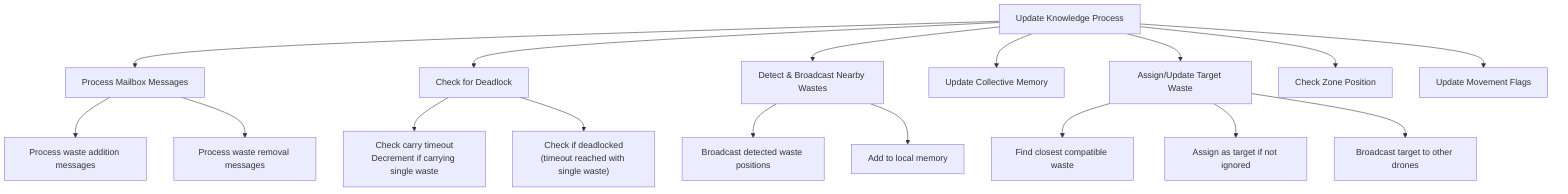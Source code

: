 flowchart TD
    Update["Update Knowledge Process"] --> U1["Process Mailbox Messages"]
    Update --> U2["Check for Deadlock"]
    Update --> U3["Detect & Broadcast Nearby Wastes"]
    Update --> U4["Update Collective Memory"]
    Update --> U5["Assign/Update Target Waste"]
    Update --> U6["Check Zone Position"]
    Update --> U7["Update Movement Flags"]
    
    %% Detailed processes
    U1 --> U1a["Process waste addition messages"]
    U1 --> U1b["Process waste removal messages"]
    
    U3 --> U3a["Broadcast detected waste positions"]
    U3 --> U3b["Add to local memory"]
    
    U5 --> U5a["Find closest compatible waste"]
    U5 --> U5b["Assign as target if not ignored"]
    U5 --> U5c["Broadcast target to other drones"]
    
    U2 --> U2a["Check carry timeout<br>Decrement if carrying single waste"]
    U2 --> U2b["Check if deadlocked<br>(timeout reached with single waste)"]